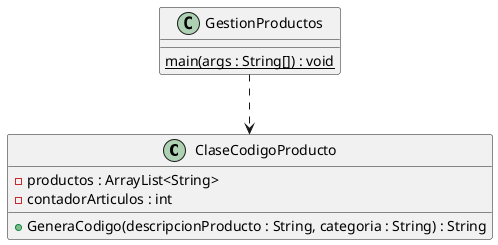 @startuml

class ClaseCodigoProducto {
    -productos : ArrayList<String>
    -contadorArticulos : int
    +GeneraCodigo(descripcionProducto : String, categoria : String) : String
}

class GestionProductos {
    {static} main(args : String[]) : void
}

GestionProductos ..> ClaseCodigoProducto

}
@enduml